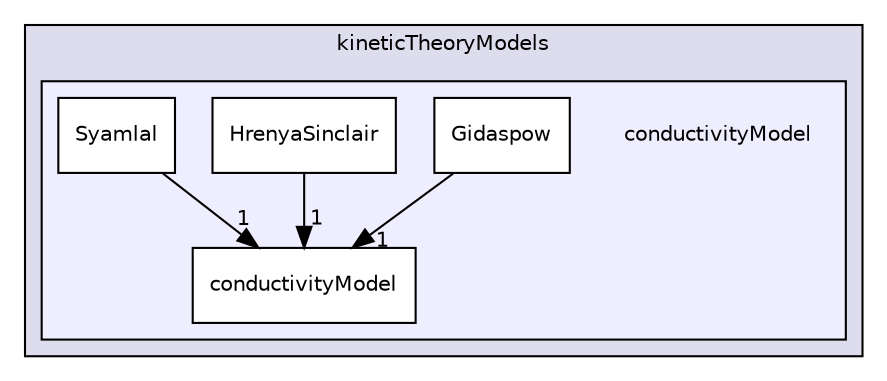 digraph "conductivityModel" {
  bgcolor=transparent;
  compound=true
  node [ fontsize="10", fontname="Helvetica"];
  edge [ labelfontsize="10", labelfontname="Helvetica"];
  subgraph clusterdir_8f844cb110652cb6a9dbedd7596b1b01 {
    graph [ bgcolor="#ddddee", pencolor="black", label="kineticTheoryModels" fontname="Helvetica", fontsize="10", URL="dir_8f844cb110652cb6a9dbedd7596b1b01.html"]
  subgraph clusterdir_d347a84a7717ac1fabf2089a33186e34 {
    graph [ bgcolor="#eeeeff", pencolor="black", label="" URL="dir_d347a84a7717ac1fabf2089a33186e34.html"];
    dir_d347a84a7717ac1fabf2089a33186e34 [shape=plaintext label="conductivityModel"];
    dir_d9f1a5642a551c9e150de21f29d7da20 [shape=box label="conductivityModel" color="black" fillcolor="white" style="filled" URL="dir_d9f1a5642a551c9e150de21f29d7da20.html"];
    dir_8c68c1da321ac69a683d7aee7b56b138 [shape=box label="Gidaspow" color="black" fillcolor="white" style="filled" URL="dir_8c68c1da321ac69a683d7aee7b56b138.html"];
    dir_38015ba4cb7d30043e41fd7bcea8e02d [shape=box label="HrenyaSinclair" color="black" fillcolor="white" style="filled" URL="dir_38015ba4cb7d30043e41fd7bcea8e02d.html"];
    dir_07832ac6e05195a555944c68f33fac13 [shape=box label="Syamlal" color="black" fillcolor="white" style="filled" URL="dir_07832ac6e05195a555944c68f33fac13.html"];
  }
  }
  dir_07832ac6e05195a555944c68f33fac13->dir_d9f1a5642a551c9e150de21f29d7da20 [headlabel="1", labeldistance=1.5 headhref="dir_000190_000045.html"];
  dir_38015ba4cb7d30043e41fd7bcea8e02d->dir_d9f1a5642a551c9e150de21f29d7da20 [headlabel="1", labeldistance=1.5 headhref="dir_000104_000045.html"];
  dir_8c68c1da321ac69a683d7aee7b56b138->dir_d9f1a5642a551c9e150de21f29d7da20 [headlabel="1", labeldistance=1.5 headhref="dir_000095_000045.html"];
}
